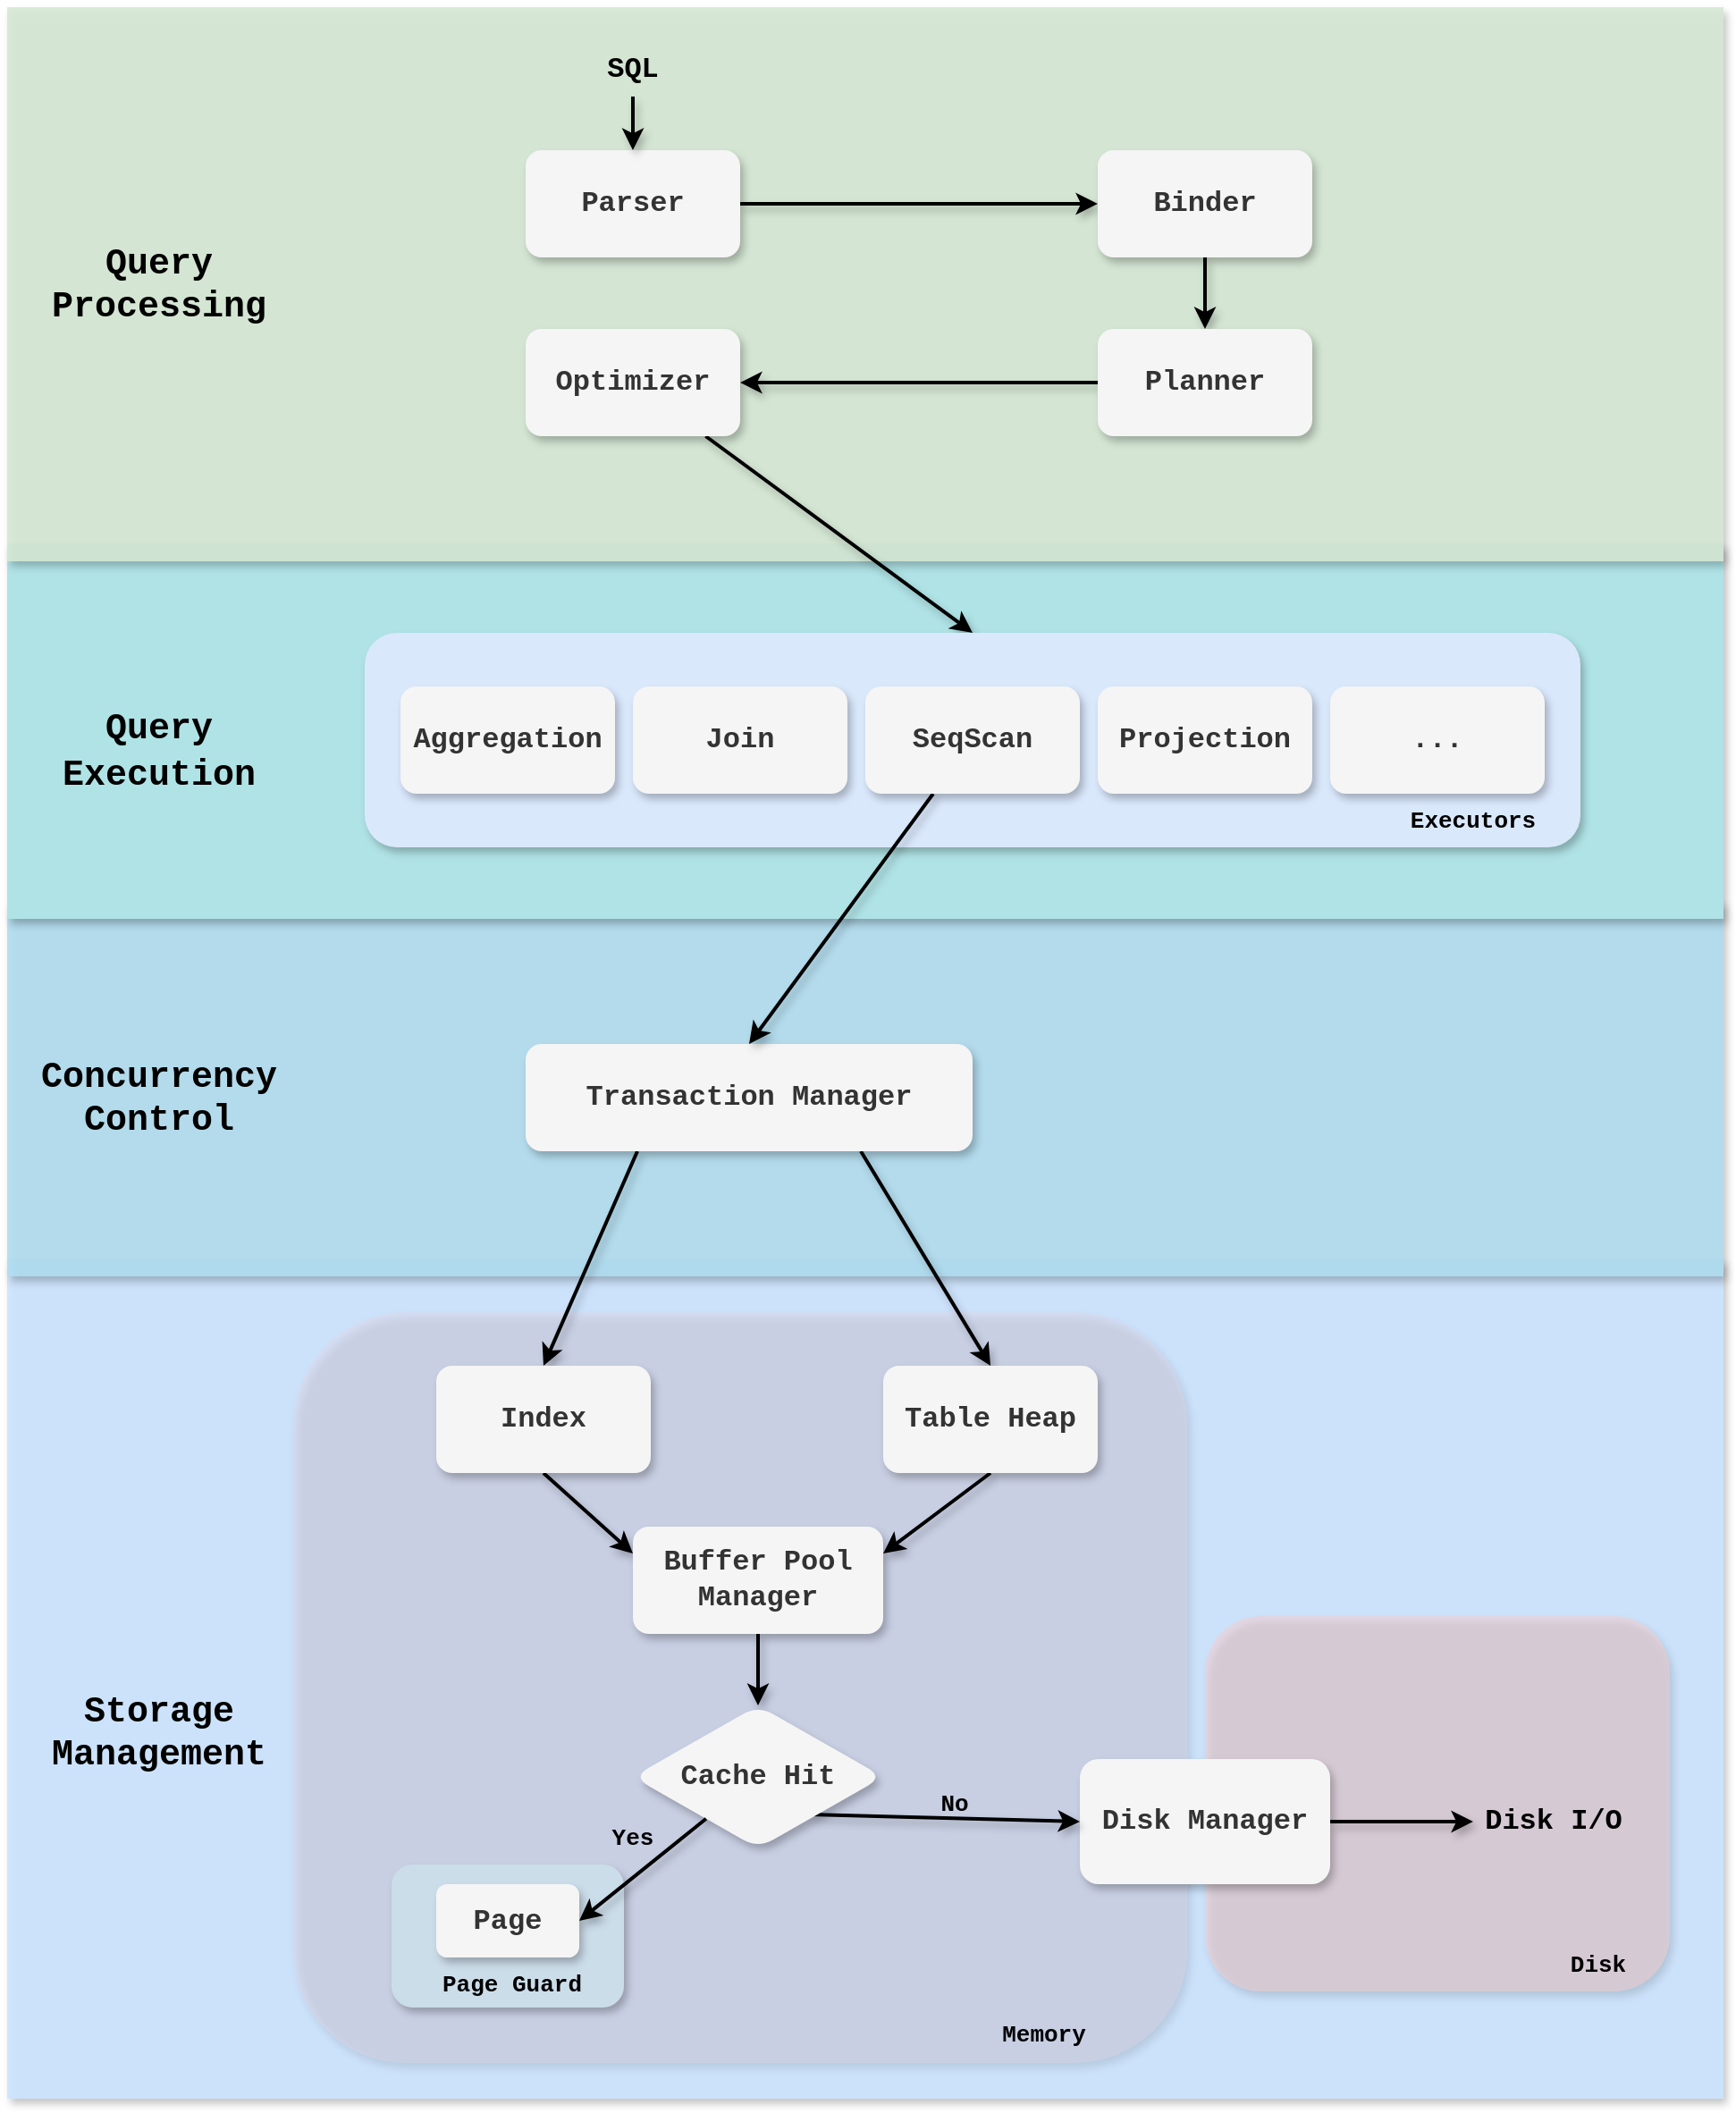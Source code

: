 <mxfile version="26.0.2">
  <diagram name="Page-1" id="asKVXklOHZ7mE3YjCKvT">
    <mxGraphModel dx="2910" dy="863" grid="1" gridSize="10" guides="1" tooltips="1" connect="1" arrows="1" fold="1" page="1" pageScale="1" pageWidth="827" pageHeight="1169" math="0" shadow="0">
      <root>
        <mxCell id="0" />
        <mxCell id="1" parent="0" />
        <mxCell id="EeIcOxMcwlqP3ms21w_u-40" value="" style="rounded=0;whiteSpace=wrap;html=1;fillColor=#cce5ff;strokeColor=none;shadow=1;gradientColor=none;opacity=90;" parent="1" vertex="1">
          <mxGeometry x="-130" y="830" width="960" height="470" as="geometry" />
        </mxCell>
        <mxCell id="EeIcOxMcwlqP3ms21w_u-53" value="" style="rounded=1;whiteSpace=wrap;html=1;fillColor=#f8cecc;strokeColor=none;shadow=1;opacity=50;" parent="1" vertex="1">
          <mxGeometry x="540" y="1030" width="260" height="210" as="geometry" />
        </mxCell>
        <mxCell id="EeIcOxMcwlqP3ms21w_u-52" value="" style="rounded=1;whiteSpace=wrap;html=1;fillColor=#e1d5e7;strokeColor=none;shadow=1;opacity=40;" parent="1" vertex="1">
          <mxGeometry x="30" y="860" width="500" height="420" as="geometry" />
        </mxCell>
        <mxCell id="EeIcOxMcwlqP3ms21w_u-39" value="" style="rounded=0;whiteSpace=wrap;html=1;fillColor=#b1ddf0;strokeColor=none;shadow=1;gradientColor=none;opacity=90;" parent="1" vertex="1">
          <mxGeometry x="-130" y="630" width="960" height="210" as="geometry" />
        </mxCell>
        <mxCell id="EeIcOxMcwlqP3ms21w_u-38" value="" style="rounded=0;whiteSpace=wrap;html=1;fillColor=#b0e3e6;strokeColor=none;shadow=1;gradientColor=none;" parent="1" vertex="1">
          <mxGeometry x="-130" y="430" width="960" height="210" as="geometry" />
        </mxCell>
        <mxCell id="EeIcOxMcwlqP3ms21w_u-37" value="" style="rounded=0;whiteSpace=wrap;html=1;fillColor=#d5e8d4;strokeColor=none;shadow=1;gradientColor=none;opacity=90;" parent="1" vertex="1">
          <mxGeometry x="-130" y="130" width="960" height="310" as="geometry" />
        </mxCell>
        <mxCell id="EeIcOxMcwlqP3ms21w_u-16" style="rounded=0;orthogonalLoop=1;jettySize=auto;html=1;entryX=0;entryY=0.5;entryDx=0;entryDy=0;strokeWidth=2;shadow=1;" parent="1" source="EeIcOxMcwlqP3ms21w_u-1" target="EeIcOxMcwlqP3ms21w_u-2" edge="1">
          <mxGeometry relative="1" as="geometry" />
        </mxCell>
        <mxCell id="EeIcOxMcwlqP3ms21w_u-1" value="&lt;b&gt;&lt;font face=&quot;Courier New&quot; style=&quot;font-size: 16px;&quot;&gt;Parser&lt;/font&gt;&lt;/b&gt;" style="rounded=1;whiteSpace=wrap;html=1;fillColor=#f5f5f5;fontColor=#333333;strokeColor=none;glass=0;shadow=1;" parent="1" vertex="1">
          <mxGeometry x="160" y="210" width="120" height="60" as="geometry" />
        </mxCell>
        <mxCell id="EeIcOxMcwlqP3ms21w_u-17" style="rounded=0;orthogonalLoop=1;jettySize=auto;html=1;exitX=0.5;exitY=1;exitDx=0;exitDy=0;entryX=0.5;entryY=0;entryDx=0;entryDy=0;strokeWidth=2;shadow=1;" parent="1" source="EeIcOxMcwlqP3ms21w_u-2" target="EeIcOxMcwlqP3ms21w_u-4" edge="1">
          <mxGeometry relative="1" as="geometry" />
        </mxCell>
        <mxCell id="EeIcOxMcwlqP3ms21w_u-2" value="&lt;b&gt;&lt;font face=&quot;Courier New&quot; style=&quot;font-size: 16px;&quot;&gt;Binder&lt;/font&gt;&lt;/b&gt;" style="rounded=1;whiteSpace=wrap;html=1;fillColor=#f5f5f5;fontColor=#333333;strokeColor=none;shadow=1;" parent="1" vertex="1">
          <mxGeometry x="480" y="210" width="120" height="60" as="geometry" />
        </mxCell>
        <mxCell id="EeIcOxMcwlqP3ms21w_u-19" style="rounded=0;orthogonalLoop=1;jettySize=auto;html=1;entryX=0.5;entryY=0;entryDx=0;entryDy=0;shadow=1;strokeWidth=2;" parent="1" source="EeIcOxMcwlqP3ms21w_u-3" target="EeIcOxMcwlqP3ms21w_u-5" edge="1">
          <mxGeometry relative="1" as="geometry" />
        </mxCell>
        <mxCell id="EeIcOxMcwlqP3ms21w_u-3" value="&lt;b&gt;&lt;font face=&quot;Courier New&quot; style=&quot;font-size: 16px;&quot;&gt;Optimizer&lt;/font&gt;&lt;/b&gt;" style="rounded=1;whiteSpace=wrap;html=1;fillColor=#f5f5f5;fontColor=#333333;strokeColor=none;shadow=1;" parent="1" vertex="1">
          <mxGeometry x="160" y="310" width="120" height="60" as="geometry" />
        </mxCell>
        <mxCell id="EeIcOxMcwlqP3ms21w_u-18" style="rounded=0;orthogonalLoop=1;jettySize=auto;html=1;entryX=1;entryY=0.5;entryDx=0;entryDy=0;shadow=1;strokeWidth=2;" parent="1" source="EeIcOxMcwlqP3ms21w_u-4" target="EeIcOxMcwlqP3ms21w_u-3" edge="1">
          <mxGeometry relative="1" as="geometry">
            <mxPoint x="370" y="370" as="targetPoint" />
          </mxGeometry>
        </mxCell>
        <mxCell id="EeIcOxMcwlqP3ms21w_u-4" value="&lt;b&gt;&lt;font face=&quot;Courier New&quot; style=&quot;font-size: 16px;&quot;&gt;Planner&lt;/font&gt;&lt;/b&gt;" style="rounded=1;whiteSpace=wrap;html=1;fillColor=#f5f5f5;fontColor=#333333;strokeColor=none;shadow=1;" parent="1" vertex="1">
          <mxGeometry x="480" y="310" width="120" height="60" as="geometry" />
        </mxCell>
        <mxCell id="EeIcOxMcwlqP3ms21w_u-5" value="" style="rounded=1;whiteSpace=wrap;html=1;fillColor=#dae8fc;strokeColor=none;shadow=1;" parent="1" vertex="1">
          <mxGeometry x="70" y="480" width="680" height="120" as="geometry" />
        </mxCell>
        <mxCell id="EeIcOxMcwlqP3ms21w_u-32" style="rounded=0;orthogonalLoop=1;jettySize=auto;html=1;entryX=0.5;entryY=0;entryDx=0;entryDy=0;exitX=0.25;exitY=1;exitDx=0;exitDy=0;shadow=1;strokeWidth=2;" parent="1" source="EeIcOxMcwlqP3ms21w_u-6" target="EeIcOxMcwlqP3ms21w_u-7" edge="1">
          <mxGeometry relative="1" as="geometry" />
        </mxCell>
        <mxCell id="EeIcOxMcwlqP3ms21w_u-33" style="rounded=0;orthogonalLoop=1;jettySize=auto;html=1;entryX=0.5;entryY=0;entryDx=0;entryDy=0;exitX=0.75;exitY=1;exitDx=0;exitDy=0;shadow=1;strokeWidth=2;" parent="1" source="EeIcOxMcwlqP3ms21w_u-6" target="EeIcOxMcwlqP3ms21w_u-9" edge="1">
          <mxGeometry relative="1" as="geometry" />
        </mxCell>
        <mxCell id="EeIcOxMcwlqP3ms21w_u-6" value="&lt;b&gt;&lt;font face=&quot;Courier New&quot; style=&quot;font-size: 16px;&quot;&gt;Transaction Manager&lt;/font&gt;&lt;/b&gt;" style="rounded=1;whiteSpace=wrap;html=1;fillColor=#f5f5f5;fontColor=#333333;strokeColor=none;shadow=1;" parent="1" vertex="1">
          <mxGeometry x="160" y="710" width="250" height="60" as="geometry" />
        </mxCell>
        <mxCell id="EeIcOxMcwlqP3ms21w_u-34" style="rounded=0;orthogonalLoop=1;jettySize=auto;html=1;entryX=0;entryY=0.25;entryDx=0;entryDy=0;exitX=0.5;exitY=1;exitDx=0;exitDy=0;shadow=1;strokeWidth=2;" parent="1" source="EeIcOxMcwlqP3ms21w_u-7" target="EeIcOxMcwlqP3ms21w_u-8" edge="1">
          <mxGeometry relative="1" as="geometry" />
        </mxCell>
        <mxCell id="EeIcOxMcwlqP3ms21w_u-7" value="&lt;b&gt;&lt;font face=&quot;Courier New&quot; style=&quot;font-size: 16px;&quot;&gt;Index&lt;/font&gt;&lt;/b&gt;" style="rounded=1;whiteSpace=wrap;html=1;fillColor=#f5f5f5;fontColor=#333333;strokeColor=none;shadow=1;" parent="1" vertex="1">
          <mxGeometry x="110" y="890" width="120" height="60" as="geometry" />
        </mxCell>
        <mxCell id="EeIcOxMcwlqP3ms21w_u-43" style="rounded=0;orthogonalLoop=1;jettySize=auto;html=1;shadow=1;strokeWidth=2;" parent="1" source="EeIcOxMcwlqP3ms21w_u-8" target="EeIcOxMcwlqP3ms21w_u-58" edge="1">
          <mxGeometry relative="1" as="geometry" />
        </mxCell>
        <mxCell id="EeIcOxMcwlqP3ms21w_u-8" value="&lt;b&gt;&lt;font face=&quot;Courier New&quot; style=&quot;font-size: 16px;&quot;&gt;Buffer Pool Manager&lt;/font&gt;&lt;/b&gt;" style="rounded=1;whiteSpace=wrap;html=1;fillColor=#f5f5f5;fontColor=#333333;strokeColor=none;shadow=1;" parent="1" vertex="1">
          <mxGeometry x="220" y="980" width="140" height="60" as="geometry" />
        </mxCell>
        <mxCell id="EeIcOxMcwlqP3ms21w_u-35" style="rounded=0;orthogonalLoop=1;jettySize=auto;html=1;entryX=1;entryY=0.25;entryDx=0;entryDy=0;exitX=0.5;exitY=1;exitDx=0;exitDy=0;shadow=1;strokeWidth=2;" parent="1" source="EeIcOxMcwlqP3ms21w_u-9" target="EeIcOxMcwlqP3ms21w_u-8" edge="1">
          <mxGeometry relative="1" as="geometry" />
        </mxCell>
        <mxCell id="EeIcOxMcwlqP3ms21w_u-9" value="&lt;b&gt;&lt;font face=&quot;Courier New&quot; style=&quot;font-size: 16px;&quot;&gt;Table Heap&lt;/font&gt;&lt;/b&gt;" style="rounded=1;whiteSpace=wrap;html=1;fillColor=#f5f5f5;fontColor=#333333;strokeColor=none;shadow=1;" parent="1" vertex="1">
          <mxGeometry x="360" y="890" width="120" height="60" as="geometry" />
        </mxCell>
        <mxCell id="EeIcOxMcwlqP3ms21w_u-49" style="rounded=0;orthogonalLoop=1;jettySize=auto;html=1;shadow=1;strokeWidth=2;" parent="1" source="EeIcOxMcwlqP3ms21w_u-10" target="EeIcOxMcwlqP3ms21w_u-48" edge="1">
          <mxGeometry relative="1" as="geometry" />
        </mxCell>
        <mxCell id="EeIcOxMcwlqP3ms21w_u-10" value="&lt;b&gt;&lt;font face=&quot;Courier New&quot; style=&quot;font-size: 16px;&quot;&gt;Disk Manager&lt;/font&gt;&lt;/b&gt;" style="rounded=1;whiteSpace=wrap;html=1;fillColor=#f5f5f5;fontColor=#333333;strokeColor=none;shadow=1;" parent="1" vertex="1">
          <mxGeometry x="470" y="1110" width="140" height="70" as="geometry" />
        </mxCell>
        <mxCell id="EeIcOxMcwlqP3ms21w_u-11" value="&lt;p&gt;&lt;b&gt;&lt;font face=&quot;Courier New&quot; style=&quot;font-size: 20px;&quot;&gt;Query Processing&lt;/font&gt;&lt;/b&gt;&lt;/p&gt;" style="text;html=1;align=center;verticalAlign=middle;whiteSpace=wrap;rounded=0;" parent="1" vertex="1">
          <mxGeometry x="-110" y="270" width="130" height="30" as="geometry" />
        </mxCell>
        <mxCell id="EeIcOxMcwlqP3ms21w_u-12" value="&lt;b&gt;&lt;font face=&quot;Courier New&quot; style=&quot;font-size: 20px;&quot;&gt;Storage Management&lt;/font&gt;&lt;/b&gt;" style="text;html=1;align=center;verticalAlign=middle;whiteSpace=wrap;rounded=0;" parent="1" vertex="1">
          <mxGeometry x="-110" y="1080" width="130" height="30" as="geometry" />
        </mxCell>
        <mxCell id="EeIcOxMcwlqP3ms21w_u-13" value="&lt;b&gt;&lt;font face=&quot;Courier New&quot; style=&quot;font-size: 20px;&quot;&gt;Concurrency Control&lt;/font&gt;&lt;/b&gt;" style="text;html=1;align=center;verticalAlign=middle;whiteSpace=wrap;rounded=0;" parent="1" vertex="1">
          <mxGeometry x="-110" y="725" width="130" height="30" as="geometry" />
        </mxCell>
        <mxCell id="EeIcOxMcwlqP3ms21w_u-14" value="&lt;font face=&quot;Courier New&quot;&gt;Query Execution&lt;/font&gt;" style="text;html=1;align=center;verticalAlign=middle;whiteSpace=wrap;rounded=0;fontStyle=1;fontSize=20;" parent="1" vertex="1">
          <mxGeometry x="-100" y="530" width="110" height="30" as="geometry" />
        </mxCell>
        <mxCell id="EeIcOxMcwlqP3ms21w_u-29" style="rounded=0;orthogonalLoop=1;jettySize=auto;html=1;entryX=0.5;entryY=0;entryDx=0;entryDy=0;curved=0;flowAnimation=0;shadow=1;strokeWidth=2;textShadow=0;" parent="1" source="EeIcOxMcwlqP3ms21w_u-15" target="EeIcOxMcwlqP3ms21w_u-1" edge="1">
          <mxGeometry relative="1" as="geometry" />
        </mxCell>
        <mxCell id="EeIcOxMcwlqP3ms21w_u-15" value="&lt;b&gt;&lt;font face=&quot;Courier New&quot; style=&quot;font-size: 16px;&quot;&gt;SQL&lt;/font&gt;&lt;/b&gt;" style="text;html=1;align=center;verticalAlign=middle;whiteSpace=wrap;rounded=0;glass=0;shadow=0;" parent="1" vertex="1">
          <mxGeometry x="175" y="150" width="90" height="30" as="geometry" />
        </mxCell>
        <mxCell id="EeIcOxMcwlqP3ms21w_u-24" value="&lt;b&gt;&lt;font face=&quot;Courier New&quot; style=&quot;font-size: 16px;&quot;&gt;Aggregation&lt;/font&gt;&lt;/b&gt;" style="rounded=1;whiteSpace=wrap;html=1;fillColor=#f5f5f5;fontColor=#333333;strokeColor=none;shadow=1;" parent="1" vertex="1">
          <mxGeometry x="90" y="510" width="120" height="60" as="geometry" />
        </mxCell>
        <mxCell id="EeIcOxMcwlqP3ms21w_u-25" value="&lt;b&gt;&lt;font face=&quot;Courier New&quot; style=&quot;font-size: 16px;&quot;&gt;Join&lt;/font&gt;&lt;/b&gt;" style="rounded=1;whiteSpace=wrap;html=1;fillColor=#f5f5f5;fontColor=#333333;strokeColor=none;shadow=1;" parent="1" vertex="1">
          <mxGeometry x="220" y="510" width="120" height="60" as="geometry" />
        </mxCell>
        <mxCell id="EeIcOxMcwlqP3ms21w_u-30" style="rounded=0;orthogonalLoop=1;jettySize=auto;html=1;entryX=0.5;entryY=0;entryDx=0;entryDy=0;shadow=1;strokeWidth=2;" parent="1" source="EeIcOxMcwlqP3ms21w_u-26" target="EeIcOxMcwlqP3ms21w_u-6" edge="1">
          <mxGeometry relative="1" as="geometry" />
        </mxCell>
        <mxCell id="EeIcOxMcwlqP3ms21w_u-26" value="&lt;b&gt;&lt;font face=&quot;Courier New&quot; style=&quot;font-size: 16px;&quot;&gt;SeqScan&lt;/font&gt;&lt;/b&gt;" style="rounded=1;whiteSpace=wrap;html=1;fillColor=#f5f5f5;fontColor=#333333;strokeColor=none;shadow=1;" parent="1" vertex="1">
          <mxGeometry x="350" y="510" width="120" height="60" as="geometry" />
        </mxCell>
        <mxCell id="EeIcOxMcwlqP3ms21w_u-27" value="&lt;b&gt;&lt;font face=&quot;Courier New&quot; style=&quot;font-size: 16px;&quot;&gt;Projection&lt;/font&gt;&lt;/b&gt;" style="rounded=1;whiteSpace=wrap;html=1;fillColor=#f5f5f5;fontColor=#333333;strokeColor=none;shadow=1;" parent="1" vertex="1">
          <mxGeometry x="480" y="510" width="120" height="60" as="geometry" />
        </mxCell>
        <mxCell id="EeIcOxMcwlqP3ms21w_u-28" value="&lt;b&gt;&lt;font face=&quot;Courier New&quot; style=&quot;font-size: 16px;&quot;&gt;...&lt;/font&gt;&lt;/b&gt;" style="rounded=1;whiteSpace=wrap;html=1;fillColor=#f5f5f5;fontColor=#333333;strokeColor=none;shadow=1;" parent="1" vertex="1">
          <mxGeometry x="610" y="510" width="120" height="60" as="geometry" />
        </mxCell>
        <mxCell id="EeIcOxMcwlqP3ms21w_u-31" value="&lt;b&gt;&lt;font face=&quot;Courier New&quot; style=&quot;font-size: 13px;&quot;&gt;Executors&lt;/font&gt;&lt;/b&gt;" style="text;html=1;align=center;verticalAlign=middle;whiteSpace=wrap;rounded=0;" parent="1" vertex="1">
          <mxGeometry x="660" y="570" width="60" height="30" as="geometry" />
        </mxCell>
        <mxCell id="EeIcOxMcwlqP3ms21w_u-48" value="&lt;b&gt;&lt;font face=&quot;Courier New&quot; style=&quot;font-size: 16px;&quot;&gt;Disk I/O&lt;/font&gt;&lt;/b&gt;" style="text;html=1;align=center;verticalAlign=middle;whiteSpace=wrap;rounded=0;" parent="1" vertex="1">
          <mxGeometry x="690" y="1130" width="90" height="30" as="geometry" />
        </mxCell>
        <mxCell id="EeIcOxMcwlqP3ms21w_u-50" value="&lt;b&gt;&lt;font face=&quot;Courier New&quot; style=&quot;font-size: 13px;&quot;&gt;Memory&lt;/font&gt;&lt;/b&gt;" style="text;html=1;align=center;verticalAlign=middle;whiteSpace=wrap;rounded=0;" parent="1" vertex="1">
          <mxGeometry x="420" y="1249" width="60" height="30" as="geometry" />
        </mxCell>
        <mxCell id="EeIcOxMcwlqP3ms21w_u-51" value="&lt;b&gt;&lt;font face=&quot;Courier New&quot; style=&quot;font-size: 13px;&quot;&gt;Disk&lt;/font&gt;&lt;/b&gt;" style="text;html=1;align=center;verticalAlign=middle;whiteSpace=wrap;rounded=0;" parent="1" vertex="1">
          <mxGeometry x="730" y="1210" width="60" height="30" as="geometry" />
        </mxCell>
        <mxCell id="EeIcOxMcwlqP3ms21w_u-59" style="rounded=0;orthogonalLoop=1;jettySize=auto;html=1;entryX=0;entryY=0.5;entryDx=0;entryDy=0;fontStyle=0;strokeWidth=2;shadow=1;exitX=0.707;exitY=0.763;exitDx=0;exitDy=0;exitPerimeter=0;" parent="1" source="EeIcOxMcwlqP3ms21w_u-58" target="EeIcOxMcwlqP3ms21w_u-10" edge="1">
          <mxGeometry relative="1" as="geometry" />
        </mxCell>
        <mxCell id="EeIcOxMcwlqP3ms21w_u-58" value="&lt;font style=&quot;font-size: 16px;&quot; face=&quot;Courier New&quot;&gt;&lt;b&gt;Cache Hit&lt;/b&gt;&lt;/font&gt;" style="rhombus;whiteSpace=wrap;html=1;strokeColor=none;shadow=1;fillColor=#f5f5f5;fontColor=#333333;rounded=1;" parent="1" vertex="1">
          <mxGeometry x="220" y="1080" width="140" height="80" as="geometry" />
        </mxCell>
        <mxCell id="EeIcOxMcwlqP3ms21w_u-62" value="&lt;font style=&quot;font-size: 13px;&quot; face=&quot;Courier New&quot;&gt;&lt;b&gt;No&lt;/b&gt;&lt;/font&gt;" style="text;html=1;align=center;verticalAlign=middle;whiteSpace=wrap;rounded=0;" parent="1" vertex="1">
          <mxGeometry x="370" y="1120" width="60" height="30" as="geometry" />
        </mxCell>
        <mxCell id="EeIcOxMcwlqP3ms21w_u-63" value="" style="rounded=1;whiteSpace=wrap;html=1;fillColor=light-dark(#ccddea, #39454e);strokeColor=none;shadow=1;" parent="1" vertex="1">
          <mxGeometry x="85" y="1169" width="130" height="80" as="geometry" />
        </mxCell>
        <mxCell id="EeIcOxMcwlqP3ms21w_u-65" value="&lt;b&gt;&lt;font style=&quot;font-size: 13px;&quot; face=&quot;Courier New&quot;&gt;Yes&lt;/font&gt;&lt;/b&gt;" style="text;html=1;align=center;verticalAlign=middle;whiteSpace=wrap;rounded=0;rotation=0;" parent="1" vertex="1">
          <mxGeometry x="190" y="1139" width="60" height="30" as="geometry" />
        </mxCell>
        <mxCell id="EeIcOxMcwlqP3ms21w_u-66" value="&lt;font style=&quot;font-size: 16px;&quot; face=&quot;Courier New&quot;&gt;&lt;b&gt;Page&lt;/b&gt;&lt;/font&gt;" style="rounded=1;whiteSpace=wrap;html=1;fillColor=#f5f5f5;fontColor=#333333;strokeColor=none;shadow=1;" parent="1" vertex="1">
          <mxGeometry x="110" y="1180" width="80" height="41" as="geometry" />
        </mxCell>
        <mxCell id="EeIcOxMcwlqP3ms21w_u-67" value="&lt;font face=&quot;Courier New&quot; style=&quot;font-size: 13px;&quot;&gt;&lt;b&gt;Page Guard&lt;/b&gt;&lt;/font&gt;" style="text;html=1;align=center;verticalAlign=middle;whiteSpace=wrap;rounded=0;" parent="1" vertex="1">
          <mxGeometry x="110" y="1221" width="85" height="30" as="geometry" />
        </mxCell>
        <mxCell id="EeIcOxMcwlqP3ms21w_u-64" style="rounded=0;orthogonalLoop=1;jettySize=auto;html=1;entryX=1;entryY=0.5;entryDx=0;entryDy=0;strokeWidth=2;shadow=1;" parent="1" source="EeIcOxMcwlqP3ms21w_u-58" target="EeIcOxMcwlqP3ms21w_u-66" edge="1">
          <mxGeometry relative="1" as="geometry" />
        </mxCell>
      </root>
    </mxGraphModel>
  </diagram>
</mxfile>

